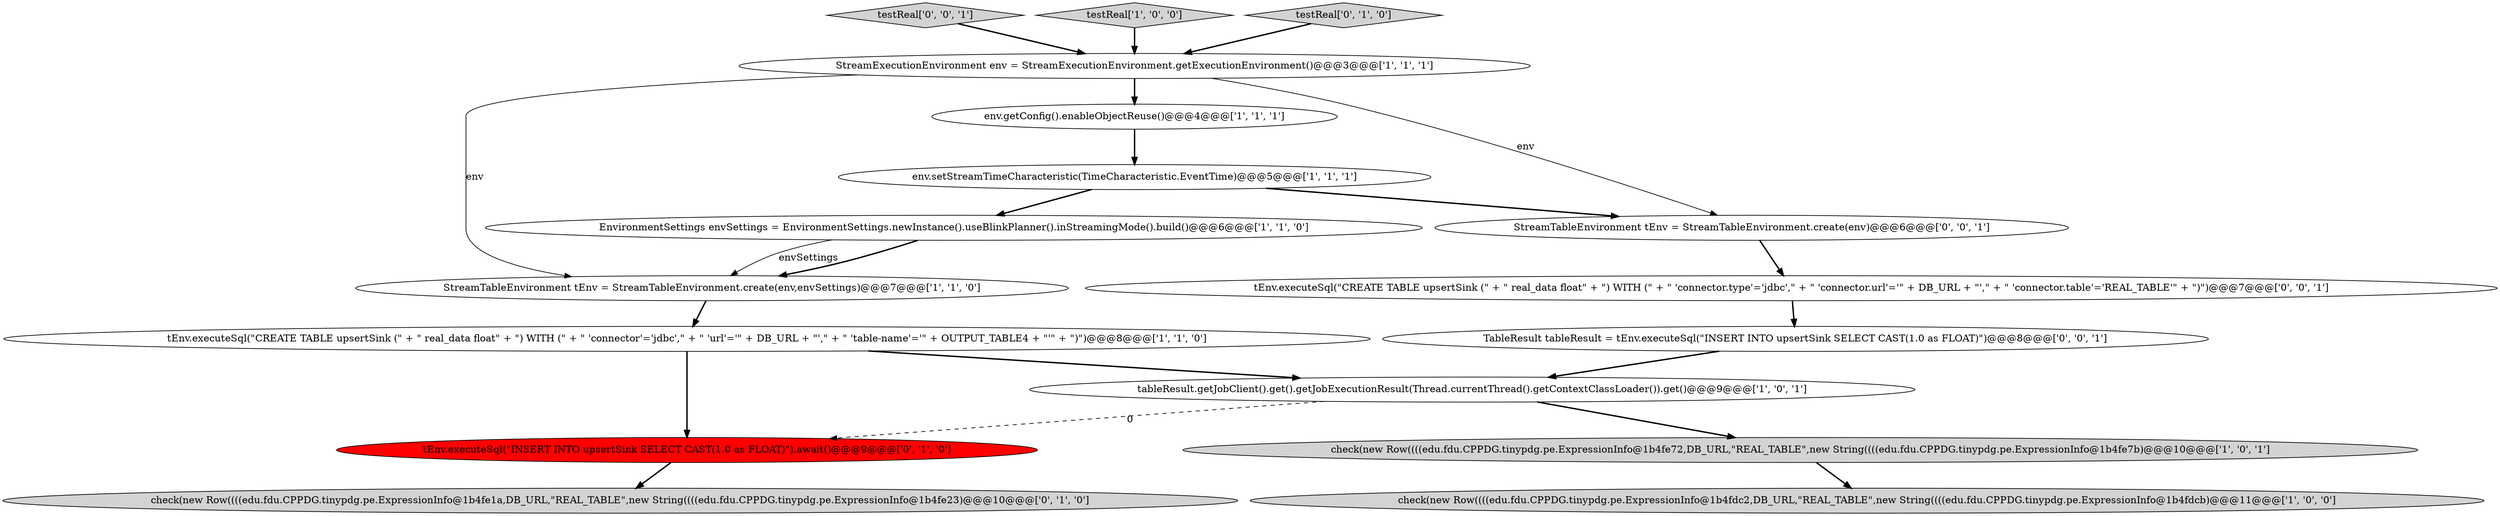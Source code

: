 digraph {
4 [style = filled, label = "StreamTableEnvironment tEnv = StreamTableEnvironment.create(env,envSettings)@@@7@@@['1', '1', '0']", fillcolor = white, shape = ellipse image = "AAA0AAABBB1BBB"];
11 [style = filled, label = "tEnv.executeSql(\"INSERT INTO upsertSink SELECT CAST(1.0 as FLOAT)\").await()@@@9@@@['0', '1', '0']", fillcolor = red, shape = ellipse image = "AAA1AAABBB2BBB"];
13 [style = filled, label = "testReal['0', '0', '1']", fillcolor = lightgray, shape = diamond image = "AAA0AAABBB3BBB"];
8 [style = filled, label = "tEnv.executeSql(\"CREATE TABLE upsertSink (\" + \" real_data float\" + \") WITH (\" + \" 'connector'='jdbc',\" + \" 'url'='\" + DB_URL + \"',\" + \" 'table-name'='\" + OUTPUT_TABLE4 + \"'\" + \")\")@@@8@@@['1', '1', '0']", fillcolor = white, shape = ellipse image = "AAA0AAABBB1BBB"];
14 [style = filled, label = "StreamTableEnvironment tEnv = StreamTableEnvironment.create(env)@@@6@@@['0', '0', '1']", fillcolor = white, shape = ellipse image = "AAA0AAABBB3BBB"];
16 [style = filled, label = "TableResult tableResult = tEnv.executeSql(\"INSERT INTO upsertSink SELECT CAST(1.0 as FLOAT)\")@@@8@@@['0', '0', '1']", fillcolor = white, shape = ellipse image = "AAA0AAABBB3BBB"];
7 [style = filled, label = "env.getConfig().enableObjectReuse()@@@4@@@['1', '1', '1']", fillcolor = white, shape = ellipse image = "AAA0AAABBB1BBB"];
6 [style = filled, label = "check(new Row((((edu.fdu.CPPDG.tinypdg.pe.ExpressionInfo@1b4fe72,DB_URL,\"REAL_TABLE\",new String((((edu.fdu.CPPDG.tinypdg.pe.ExpressionInfo@1b4fe7b)@@@10@@@['1', '0', '1']", fillcolor = lightgray, shape = ellipse image = "AAA0AAABBB1BBB"];
5 [style = filled, label = "tableResult.getJobClient().get().getJobExecutionResult(Thread.currentThread().getContextClassLoader()).get()@@@9@@@['1', '0', '1']", fillcolor = white, shape = ellipse image = "AAA0AAABBB1BBB"];
10 [style = filled, label = "check(new Row((((edu.fdu.CPPDG.tinypdg.pe.ExpressionInfo@1b4fe1a,DB_URL,\"REAL_TABLE\",new String((((edu.fdu.CPPDG.tinypdg.pe.ExpressionInfo@1b4fe23)@@@10@@@['0', '1', '0']", fillcolor = lightgray, shape = ellipse image = "AAA0AAABBB2BBB"];
0 [style = filled, label = "StreamExecutionEnvironment env = StreamExecutionEnvironment.getExecutionEnvironment()@@@3@@@['1', '1', '1']", fillcolor = white, shape = ellipse image = "AAA0AAABBB1BBB"];
9 [style = filled, label = "testReal['1', '0', '0']", fillcolor = lightgray, shape = diamond image = "AAA0AAABBB1BBB"];
1 [style = filled, label = "check(new Row((((edu.fdu.CPPDG.tinypdg.pe.ExpressionInfo@1b4fdc2,DB_URL,\"REAL_TABLE\",new String((((edu.fdu.CPPDG.tinypdg.pe.ExpressionInfo@1b4fdcb)@@@11@@@['1', '0', '0']", fillcolor = lightgray, shape = ellipse image = "AAA0AAABBB1BBB"];
15 [style = filled, label = "tEnv.executeSql(\"CREATE TABLE upsertSink (\" + \" real_data float\" + \") WITH (\" + \" 'connector.type'='jdbc',\" + \" 'connector.url'='\" + DB_URL + \"',\" + \" 'connector.table'='REAL_TABLE'\" + \")\")@@@7@@@['0', '0', '1']", fillcolor = white, shape = ellipse image = "AAA0AAABBB3BBB"];
2 [style = filled, label = "EnvironmentSettings envSettings = EnvironmentSettings.newInstance().useBlinkPlanner().inStreamingMode().build()@@@6@@@['1', '1', '0']", fillcolor = white, shape = ellipse image = "AAA0AAABBB1BBB"];
12 [style = filled, label = "testReal['0', '1', '0']", fillcolor = lightgray, shape = diamond image = "AAA0AAABBB2BBB"];
3 [style = filled, label = "env.setStreamTimeCharacteristic(TimeCharacteristic.EventTime)@@@5@@@['1', '1', '1']", fillcolor = white, shape = ellipse image = "AAA0AAABBB1BBB"];
0->4 [style = solid, label="env"];
9->0 [style = bold, label=""];
2->4 [style = solid, label="envSettings"];
3->14 [style = bold, label=""];
15->16 [style = bold, label=""];
2->4 [style = bold, label=""];
12->0 [style = bold, label=""];
7->3 [style = bold, label=""];
0->7 [style = bold, label=""];
6->1 [style = bold, label=""];
5->6 [style = bold, label=""];
3->2 [style = bold, label=""];
8->5 [style = bold, label=""];
5->11 [style = dashed, label="0"];
11->10 [style = bold, label=""];
16->5 [style = bold, label=""];
0->14 [style = solid, label="env"];
4->8 [style = bold, label=""];
14->15 [style = bold, label=""];
8->11 [style = bold, label=""];
13->0 [style = bold, label=""];
}
